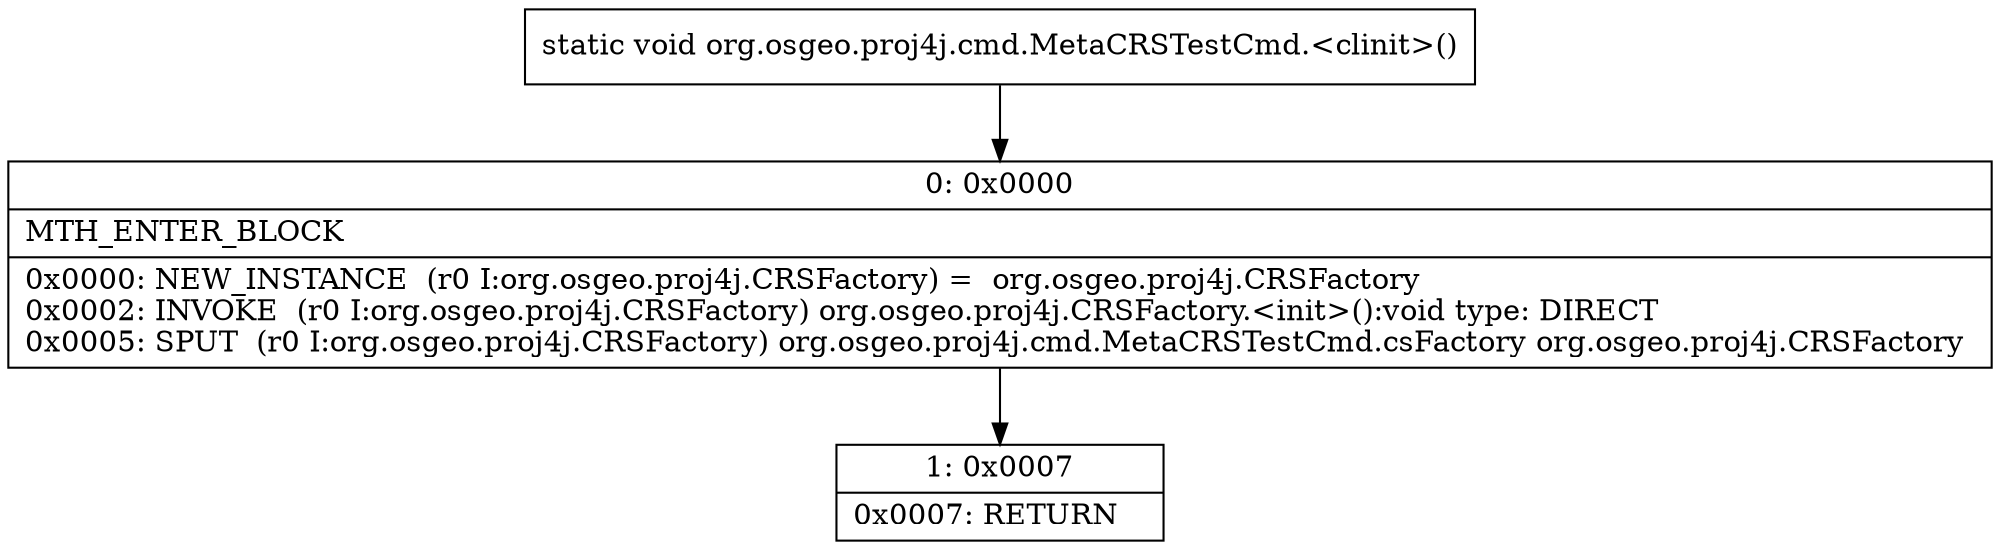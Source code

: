 digraph "CFG fororg.osgeo.proj4j.cmd.MetaCRSTestCmd.\<clinit\>()V" {
Node_0 [shape=record,label="{0\:\ 0x0000|MTH_ENTER_BLOCK\l|0x0000: NEW_INSTANCE  (r0 I:org.osgeo.proj4j.CRSFactory) =  org.osgeo.proj4j.CRSFactory \l0x0002: INVOKE  (r0 I:org.osgeo.proj4j.CRSFactory) org.osgeo.proj4j.CRSFactory.\<init\>():void type: DIRECT \l0x0005: SPUT  (r0 I:org.osgeo.proj4j.CRSFactory) org.osgeo.proj4j.cmd.MetaCRSTestCmd.csFactory org.osgeo.proj4j.CRSFactory \l}"];
Node_1 [shape=record,label="{1\:\ 0x0007|0x0007: RETURN   \l}"];
MethodNode[shape=record,label="{static void org.osgeo.proj4j.cmd.MetaCRSTestCmd.\<clinit\>() }"];
MethodNode -> Node_0;
Node_0 -> Node_1;
}

